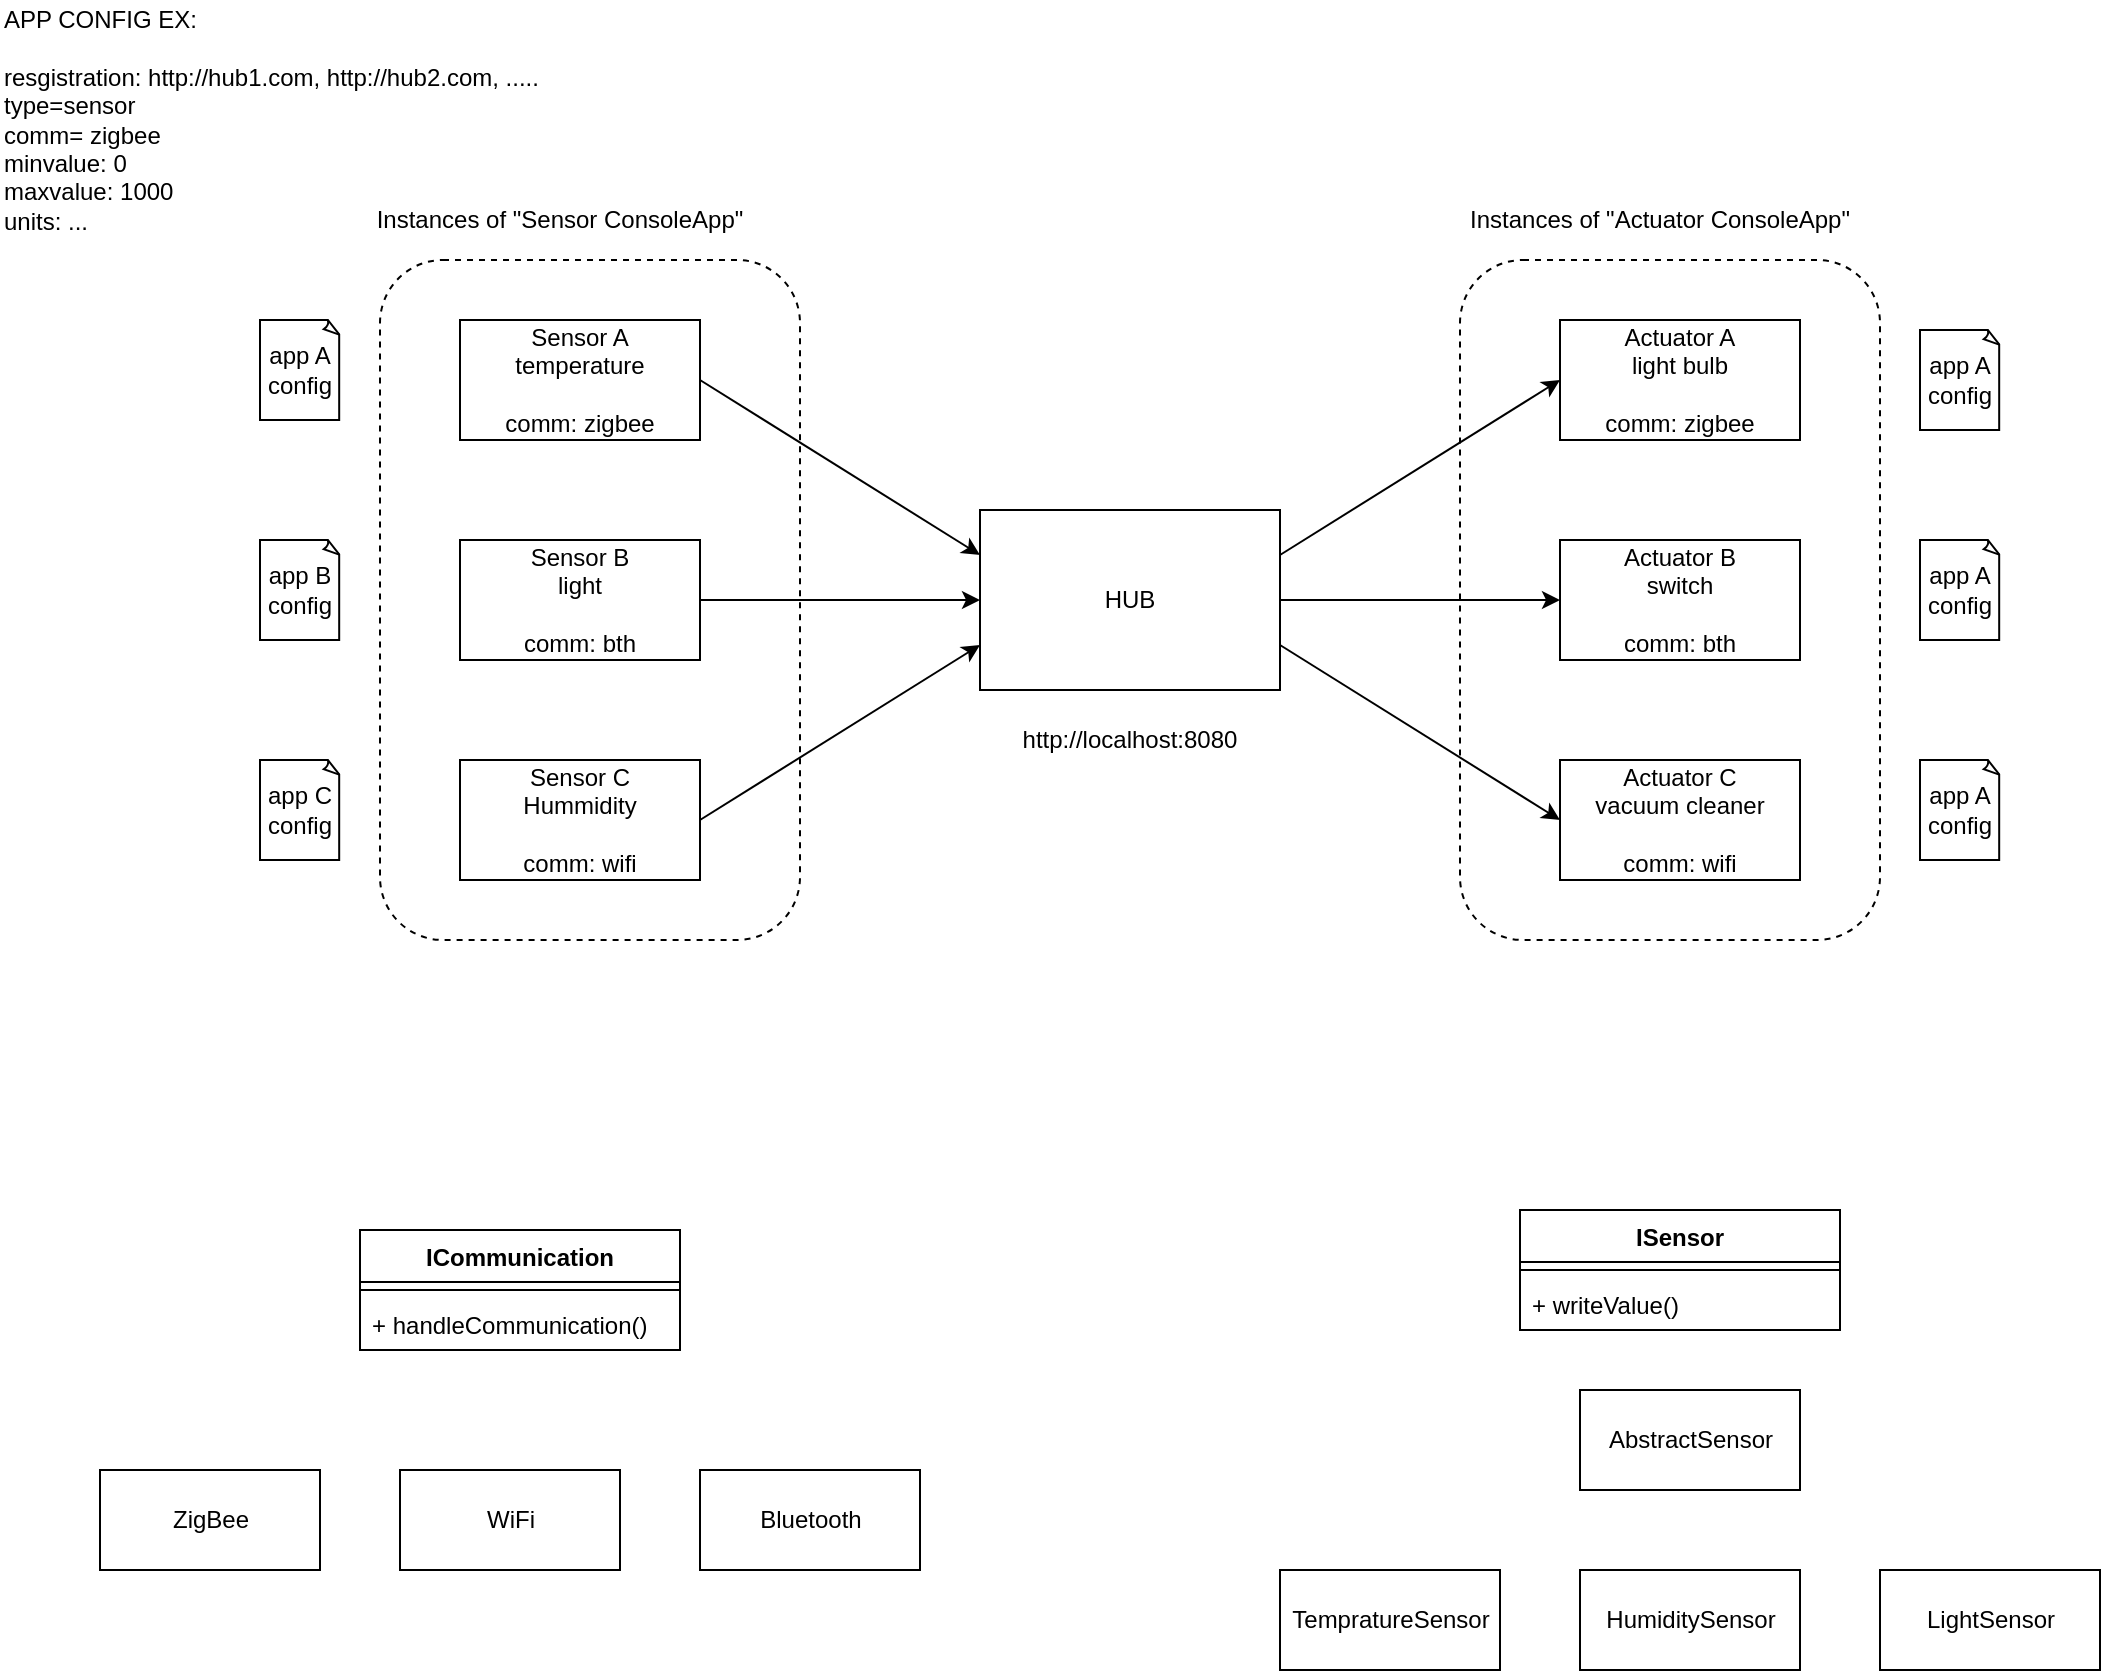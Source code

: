 <mxfile version="13.7.8" type="device" pages="3"><diagram id="p1jBuXstrerplIq_5mwK" name="General overview"><mxGraphModel dx="1422" dy="846" grid="1" gridSize="10" guides="1" tooltips="1" connect="1" arrows="1" fold="1" page="1" pageScale="1" pageWidth="1100" pageHeight="850" math="0" shadow="0"><root><mxCell id="0"/><mxCell id="1" parent="0"/><mxCell id="sXrdYi7CsLaXlmK37WDP-30" value="" style="rounded=1;whiteSpace=wrap;html=1;fillColor=none;dashed=1;" vertex="1" parent="1"><mxGeometry x="740" y="135" width="210" height="340" as="geometry"/></mxCell><mxCell id="sXrdYi7CsLaXlmK37WDP-16" value="" style="rounded=1;whiteSpace=wrap;html=1;fillColor=none;dashed=1;" vertex="1" parent="1"><mxGeometry x="200" y="135" width="210" height="340" as="geometry"/></mxCell><mxCell id="sXrdYi7CsLaXlmK37WDP-2" value="HUB" style="rounded=0;whiteSpace=wrap;html=1;" vertex="1" parent="1"><mxGeometry x="500" y="260" width="150" height="90" as="geometry"/></mxCell><mxCell id="sXrdYi7CsLaXlmK37WDP-3" value="Sensor A&lt;br&gt;temperature&lt;br&gt;&lt;br&gt;comm: zigbee" style="rounded=0;whiteSpace=wrap;html=1;" vertex="1" parent="1"><mxGeometry x="240" y="165" width="120" height="60" as="geometry"/></mxCell><mxCell id="sXrdYi7CsLaXlmK37WDP-4" value="Sensor B&lt;br&gt;light&lt;br&gt;&lt;br&gt;comm: bth" style="rounded=0;whiteSpace=wrap;html=1;" vertex="1" parent="1"><mxGeometry x="240" y="275" width="120" height="60" as="geometry"/></mxCell><mxCell id="sXrdYi7CsLaXlmK37WDP-5" value="Sensor C&lt;br&gt;Hummidity&lt;br&gt;&lt;br&gt;comm: wifi" style="rounded=0;whiteSpace=wrap;html=1;" vertex="1" parent="1"><mxGeometry x="240" y="385" width="120" height="60" as="geometry"/></mxCell><mxCell id="sXrdYi7CsLaXlmK37WDP-6" value="Actuator A&lt;br&gt;light bulb&lt;br&gt;&lt;br&gt;comm: zigbee" style="rounded=0;whiteSpace=wrap;html=1;" vertex="1" parent="1"><mxGeometry x="790" y="165" width="120" height="60" as="geometry"/></mxCell><mxCell id="sXrdYi7CsLaXlmK37WDP-7" value="Actuator B&lt;br&gt;switch&lt;br&gt;&lt;br&gt;comm: bth" style="rounded=0;whiteSpace=wrap;html=1;" vertex="1" parent="1"><mxGeometry x="790" y="275" width="120" height="60" as="geometry"/></mxCell><mxCell id="sXrdYi7CsLaXlmK37WDP-8" value="Actuator C&lt;br&gt;vacuum cleaner&lt;br&gt;&lt;br&gt;comm: wifi" style="rounded=0;whiteSpace=wrap;html=1;" vertex="1" parent="1"><mxGeometry x="790" y="385" width="120" height="60" as="geometry"/></mxCell><mxCell id="sXrdYi7CsLaXlmK37WDP-9" value="" style="endArrow=classic;html=1;entryX=0;entryY=0.25;entryDx=0;entryDy=0;exitX=1;exitY=0.5;exitDx=0;exitDy=0;" edge="1" parent="1" source="sXrdYi7CsLaXlmK37WDP-3" target="sXrdYi7CsLaXlmK37WDP-2"><mxGeometry width="50" height="50" relative="1" as="geometry"><mxPoint x="380" y="175" as="sourcePoint"/><mxPoint x="430" y="125" as="targetPoint"/></mxGeometry></mxCell><mxCell id="sXrdYi7CsLaXlmK37WDP-10" value="" style="endArrow=classic;html=1;entryX=0;entryY=0.5;entryDx=0;entryDy=0;exitX=1;exitY=0.5;exitDx=0;exitDy=0;" edge="1" parent="1" source="sXrdYi7CsLaXlmK37WDP-4" target="sXrdYi7CsLaXlmK37WDP-2"><mxGeometry width="50" height="50" relative="1" as="geometry"><mxPoint x="370" y="205" as="sourcePoint"/><mxPoint x="510" y="292.5" as="targetPoint"/></mxGeometry></mxCell><mxCell id="sXrdYi7CsLaXlmK37WDP-11" value="" style="endArrow=classic;html=1;entryX=0;entryY=0.75;entryDx=0;entryDy=0;exitX=1;exitY=0.5;exitDx=0;exitDy=0;" edge="1" parent="1" source="sXrdYi7CsLaXlmK37WDP-5" target="sXrdYi7CsLaXlmK37WDP-2"><mxGeometry width="50" height="50" relative="1" as="geometry"><mxPoint x="370" y="315" as="sourcePoint"/><mxPoint x="510" y="315" as="targetPoint"/></mxGeometry></mxCell><mxCell id="sXrdYi7CsLaXlmK37WDP-13" value="" style="endArrow=classic;html=1;entryX=0;entryY=0.5;entryDx=0;entryDy=0;exitX=1;exitY=0.25;exitDx=0;exitDy=0;" edge="1" parent="1" source="sXrdYi7CsLaXlmK37WDP-2" target="sXrdYi7CsLaXlmK37WDP-6"><mxGeometry width="50" height="50" relative="1" as="geometry"><mxPoint x="570" y="135" as="sourcePoint"/><mxPoint x="710" y="222.5" as="targetPoint"/></mxGeometry></mxCell><mxCell id="sXrdYi7CsLaXlmK37WDP-14" value="" style="endArrow=classic;html=1;entryX=0;entryY=0.5;entryDx=0;entryDy=0;exitX=1;exitY=0.5;exitDx=0;exitDy=0;" edge="1" parent="1" source="sXrdYi7CsLaXlmK37WDP-2" target="sXrdYi7CsLaXlmK37WDP-7"><mxGeometry width="50" height="50" relative="1" as="geometry"><mxPoint x="660" y="292.5" as="sourcePoint"/><mxPoint x="800" y="205" as="targetPoint"/></mxGeometry></mxCell><mxCell id="sXrdYi7CsLaXlmK37WDP-15" value="" style="endArrow=classic;html=1;entryX=0;entryY=0.5;entryDx=0;entryDy=0;exitX=1;exitY=0.75;exitDx=0;exitDy=0;" edge="1" parent="1" source="sXrdYi7CsLaXlmK37WDP-2" target="sXrdYi7CsLaXlmK37WDP-8"><mxGeometry width="50" height="50" relative="1" as="geometry"><mxPoint x="660" y="315" as="sourcePoint"/><mxPoint x="800" y="315" as="targetPoint"/></mxGeometry></mxCell><mxCell id="sXrdYi7CsLaXlmK37WDP-17" value="Instances of &quot;Sensor ConsoleApp&quot;" style="text;html=1;strokeColor=none;fillColor=none;align=center;verticalAlign=middle;whiteSpace=wrap;rounded=0;dashed=1;" vertex="1" parent="1"><mxGeometry x="190" y="105" width="200" height="20" as="geometry"/></mxCell><mxCell id="sXrdYi7CsLaXlmK37WDP-18" value="app A&lt;span style=&quot;color: rgba(0 , 0 , 0 , 0) ; font-family: monospace ; font-size: 0px&quot;&gt;%3CmxGraphModel%3E%3Croot%3E%3CmxCell%20id%3D%220%22%2F%3E%3CmxCell%20id%3D%221%22%20parent%3D%220%22%2F%3E%3CmxCell%20id%3D%222%22%20value%3D%22%22%20style%3D%22endArrow%3Dclassic%3Bhtml%3D1%3BentryX%3D0%3BentryY%3D0.5%3BentryDx%3D0%3BentryDy%3D0%3BexitX%3D1%3BexitY%3D0.5%3BexitDx%3D0%3BexitDy%3D0%3B%22%20edge%3D%221%22%20parent%3D%221%22%3E%3CmxGeometry%20width%3D%2250%22%20height%3D%2250%22%20relative%3D%221%22%20as%3D%22geometry%22%3E%3CmxPoint%20x%3D%22570%22%20y%3D%22310%22%20as%3D%22sourcePoint%22%2F%3E%3CmxPoint%20x%3D%22710%22%20y%3D%22310%22%20as%3D%22targetPoint%22%2F%3E%3C%2FmxGeometry%3E%3C%2FmxCell%3E%3C%2Froot%3E%3C%2FmxGraphModel%3E&lt;/span&gt;&lt;br&gt;config" style="whiteSpace=wrap;html=1;shape=mxgraph.basic.document;fillColor=none;" vertex="1" parent="1"><mxGeometry x="140" y="165" width="40" height="50" as="geometry"/></mxCell><mxCell id="sXrdYi7CsLaXlmK37WDP-19" value="app B&lt;span style=&quot;color: rgba(0 , 0 , 0 , 0) ; font-family: monospace ; font-size: 0px&quot;&gt;%3CmxGraphModel%3E%3Croot%3E%3CmxCell%20id%3D%220%22%2F%3E%3CmxCell%20id%3D%221%22%20parent%3D%220%22%2F%3E%3CmxCell%20id%3D%222%22%20value%3D%22%22%20style%3D%22endArrow%3Dclassic%3Bhtml%3D1%3BentryX%3D0%3BentryY%3D0.5%3BentryDx%3D0%3BentryDy%3D0%3BexitX%3D1%3BexitY%3D0.5%3BexitDx%3D0%3BexitDy%3D0%3B%22%20edge%3D%221%22%20parent%3D%221%22%3E%3CmxGeometry%20width%3D%2250%22%20height%3D%2250%22%20relative%3D%221%22%20as%3D%22geometry%22%3E%3CmxPoint%20x%3D%22570%22%20y%3D%22310%22%20as%3D%22sourcePoint%22%2F%3E%3CmxPoint%20x%3D%22710%22%20y%3D%22310%22%20as%3D%22targetPoint%22%2F%3E%3C%2FmxGeometry%3E%3C%2FmxCell%3E%3C%2Froot%3E%3C%2FmxGraphModel%3E&lt;/span&gt;&lt;br&gt;config" style="whiteSpace=wrap;html=1;shape=mxgraph.basic.document;fillColor=none;" vertex="1" parent="1"><mxGeometry x="140" y="275" width="40" height="50" as="geometry"/></mxCell><mxCell id="sXrdYi7CsLaXlmK37WDP-20" value="app C&lt;span style=&quot;color: rgba(0 , 0 , 0 , 0) ; font-family: monospace ; font-size: 0px&quot;&gt;%3CmxGraphModel%3E%3Croot%3E%3CmxCell%20id%3D%220%22%2F%3E%3CmxCell%20id%3D%221%22%20parent%3D%220%22%2F%3E%3CmxCell%20id%3D%222%22%20value%3D%22%22%20style%3D%22endArrow%3Dclassic%3Bhtml%3D1%3BentryX%3D0%3BentryY%3D0.5%3BentryDx%3D0%3BentryDy%3D0%3BexitX%3D1%3BexitY%3D0.5%3BexitDx%3D0%3BexitDy%3D0%3B%22%20edge%3D%221%22%20parent%3D%221%22%3E%3CmxGeometry%20width%3D%2250%22%20height%3D%2250%22%20relative%3D%221%22%20as%3D%22geometry%22%3E%3CmxPoint%20x%3D%22570%22%20y%3D%22310%22%20as%3D%22sourcePoint%22%2F%3E%3CmxPoint%20x%3D%22710%22%20y%3D%22310%22%20as%3D%22targetPoint%22%2F%3E%3C%2FmxGeometry%3E%3C%2FmxCell%3E%3C%2Froot%3E%3C%2FmxGraphModel%3E&lt;/span&gt;&lt;br&gt;config" style="whiteSpace=wrap;html=1;shape=mxgraph.basic.document;fillColor=none;" vertex="1" parent="1"><mxGeometry x="140" y="385" width="40" height="50" as="geometry"/></mxCell><mxCell id="sXrdYi7CsLaXlmK37WDP-21" value="http://localhost:8080" style="text;html=1;strokeColor=none;fillColor=none;align=center;verticalAlign=middle;whiteSpace=wrap;rounded=0;" vertex="1" parent="1"><mxGeometry x="480" y="365" width="190" height="20" as="geometry"/></mxCell><mxCell id="sXrdYi7CsLaXlmK37WDP-23" value="ZigBee" style="html=1;fillColor=none;" vertex="1" parent="1"><mxGeometry x="60" y="740" width="110" height="50" as="geometry"/></mxCell><mxCell id="sXrdYi7CsLaXlmK37WDP-24" value="WiFi" style="html=1;fillColor=none;" vertex="1" parent="1"><mxGeometry x="210" y="740" width="110" height="50" as="geometry"/></mxCell><mxCell id="sXrdYi7CsLaXlmK37WDP-25" value="Bluetooth" style="html=1;fillColor=none;" vertex="1" parent="1"><mxGeometry x="360" y="740" width="110" height="50" as="geometry"/></mxCell><mxCell id="sXrdYi7CsLaXlmK37WDP-31" value="Instances of &quot;Actuator ConsoleApp&quot;" style="text;html=1;strokeColor=none;fillColor=none;align=center;verticalAlign=middle;whiteSpace=wrap;rounded=0;dashed=1;" vertex="1" parent="1"><mxGeometry x="740" y="105" width="200" height="20" as="geometry"/></mxCell><mxCell id="sXrdYi7CsLaXlmK37WDP-33" value="APP CONFIG EX:&lt;br&gt;&lt;br&gt;resgistration: http://hub1.com, http://hub2.com, .....&lt;br&gt;type=sensor&lt;br&gt;comm= zigbee&lt;br&gt;minvalue: 0&lt;br&gt;maxvalue: 1000&lt;br&gt;units: ..." style="text;html=1;strokeColor=none;fillColor=none;align=left;verticalAlign=middle;whiteSpace=wrap;rounded=0;" vertex="1" parent="1"><mxGeometry x="10" y="5" width="510" height="120" as="geometry"/></mxCell><mxCell id="sXrdYi7CsLaXlmK37WDP-34" value="TempratureSensor" style="html=1;fillColor=none;" vertex="1" parent="1"><mxGeometry x="650" y="790" width="110" height="50" as="geometry"/></mxCell><mxCell id="sXrdYi7CsLaXlmK37WDP-35" value="HumiditySensor" style="html=1;fillColor=none;" vertex="1" parent="1"><mxGeometry x="800" y="790" width="110" height="50" as="geometry"/></mxCell><mxCell id="sXrdYi7CsLaXlmK37WDP-36" value="LightSensor" style="html=1;fillColor=none;" vertex="1" parent="1"><mxGeometry x="950" y="790" width="110" height="50" as="geometry"/></mxCell><mxCell id="sXrdYi7CsLaXlmK37WDP-40" value="AbstractSensor" style="html=1;fillColor=none;" vertex="1" parent="1"><mxGeometry x="800" y="700" width="110" height="50" as="geometry"/></mxCell><mxCell id="xCY1GFNEo-ht9mWG22do-1" value="app A&lt;span style=&quot;color: rgba(0 , 0 , 0 , 0) ; font-family: monospace ; font-size: 0px&quot;&gt;%3CmxGraphModel%3E%3Croot%3E%3CmxCell%20id%3D%220%22%2F%3E%3CmxCell%20id%3D%221%22%20parent%3D%220%22%2F%3E%3CmxCell%20id%3D%222%22%20value%3D%22%22%20style%3D%22endArrow%3Dclassic%3Bhtml%3D1%3BentryX%3D0%3BentryY%3D0.5%3BentryDx%3D0%3BentryDy%3D0%3BexitX%3D1%3BexitY%3D0.5%3BexitDx%3D0%3BexitDy%3D0%3B%22%20edge%3D%221%22%20parent%3D%221%22%3E%3CmxGeometry%20width%3D%2250%22%20height%3D%2250%22%20relative%3D%221%22%20as%3D%22geometry%22%3E%3CmxPoint%20x%3D%22570%22%20y%3D%22310%22%20as%3D%22sourcePoint%22%2F%3E%3CmxPoint%20x%3D%22710%22%20y%3D%22310%22%20as%3D%22targetPoint%22%2F%3E%3C%2FmxGeometry%3E%3C%2FmxCell%3E%3C%2Froot%3E%3C%2FmxGraphModel%3E&lt;/span&gt;&lt;br&gt;config" style="whiteSpace=wrap;html=1;shape=mxgraph.basic.document;fillColor=none;" vertex="1" parent="1"><mxGeometry x="970" y="170" width="40" height="50" as="geometry"/></mxCell><mxCell id="xCY1GFNEo-ht9mWG22do-2" value="app A&lt;span style=&quot;color: rgba(0 , 0 , 0 , 0) ; font-family: monospace ; font-size: 0px&quot;&gt;%3CmxGraphModel%3E%3Croot%3E%3CmxCell%20id%3D%220%22%2F%3E%3CmxCell%20id%3D%221%22%20parent%3D%220%22%2F%3E%3CmxCell%20id%3D%222%22%20value%3D%22%22%20style%3D%22endArrow%3Dclassic%3Bhtml%3D1%3BentryX%3D0%3BentryY%3D0.5%3BentryDx%3D0%3BentryDy%3D0%3BexitX%3D1%3BexitY%3D0.5%3BexitDx%3D0%3BexitDy%3D0%3B%22%20edge%3D%221%22%20parent%3D%221%22%3E%3CmxGeometry%20width%3D%2250%22%20height%3D%2250%22%20relative%3D%221%22%20as%3D%22geometry%22%3E%3CmxPoint%20x%3D%22570%22%20y%3D%22310%22%20as%3D%22sourcePoint%22%2F%3E%3CmxPoint%20x%3D%22710%22%20y%3D%22310%22%20as%3D%22targetPoint%22%2F%3E%3C%2FmxGeometry%3E%3C%2FmxCell%3E%3C%2Froot%3E%3C%2FmxGraphModel%3E&lt;/span&gt;&lt;br&gt;config" style="whiteSpace=wrap;html=1;shape=mxgraph.basic.document;fillColor=none;" vertex="1" parent="1"><mxGeometry x="970" y="275" width="40" height="50" as="geometry"/></mxCell><mxCell id="xCY1GFNEo-ht9mWG22do-3" value="app A&lt;span style=&quot;color: rgba(0 , 0 , 0 , 0) ; font-family: monospace ; font-size: 0px&quot;&gt;%3CmxGraphModel%3E%3Croot%3E%3CmxCell%20id%3D%220%22%2F%3E%3CmxCell%20id%3D%221%22%20parent%3D%220%22%2F%3E%3CmxCell%20id%3D%222%22%20value%3D%22%22%20style%3D%22endArrow%3Dclassic%3Bhtml%3D1%3BentryX%3D0%3BentryY%3D0.5%3BentryDx%3D0%3BentryDy%3D0%3BexitX%3D1%3BexitY%3D0.5%3BexitDx%3D0%3BexitDy%3D0%3B%22%20edge%3D%221%22%20parent%3D%221%22%3E%3CmxGeometry%20width%3D%2250%22%20height%3D%2250%22%20relative%3D%221%22%20as%3D%22geometry%22%3E%3CmxPoint%20x%3D%22570%22%20y%3D%22310%22%20as%3D%22sourcePoint%22%2F%3E%3CmxPoint%20x%3D%22710%22%20y%3D%22310%22%20as%3D%22targetPoint%22%2F%3E%3C%2FmxGeometry%3E%3C%2FmxCell%3E%3C%2Froot%3E%3C%2FmxGraphModel%3E&lt;/span&gt;&lt;br&gt;config" style="whiteSpace=wrap;html=1;shape=mxgraph.basic.document;fillColor=none;" vertex="1" parent="1"><mxGeometry x="970" y="385" width="40" height="50" as="geometry"/></mxCell><mxCell id="sXrdYi7CsLaXlmK37WDP-26" value="ICommunication" style="swimlane;fontStyle=1;align=center;verticalAlign=top;childLayout=stackLayout;horizontal=1;startSize=26;horizontalStack=0;resizeParent=1;resizeParentMax=0;resizeLast=0;collapsible=1;marginBottom=0;fillColor=none;" vertex="1" parent="1"><mxGeometry x="190" y="620" width="160" height="60" as="geometry"/></mxCell><mxCell id="sXrdYi7CsLaXlmK37WDP-28" value="" style="line;strokeWidth=1;fillColor=none;align=left;verticalAlign=middle;spacingTop=-1;spacingLeft=3;spacingRight=3;rotatable=0;labelPosition=right;points=[];portConstraint=eastwest;" vertex="1" parent="sXrdYi7CsLaXlmK37WDP-26"><mxGeometry y="26" width="160" height="8" as="geometry"/></mxCell><mxCell id="sXrdYi7CsLaXlmK37WDP-29" value="+ handleCommunication()" style="text;strokeColor=none;fillColor=none;align=left;verticalAlign=top;spacingLeft=4;spacingRight=4;overflow=hidden;rotatable=0;points=[[0,0.5],[1,0.5]];portConstraint=eastwest;" vertex="1" parent="sXrdYi7CsLaXlmK37WDP-26"><mxGeometry y="34" width="160" height="26" as="geometry"/></mxCell><mxCell id="sXrdYi7CsLaXlmK37WDP-37" value="ISensor" style="swimlane;fontStyle=1;align=center;verticalAlign=top;childLayout=stackLayout;horizontal=1;startSize=26;horizontalStack=0;resizeParent=1;resizeParentMax=0;resizeLast=0;collapsible=1;marginBottom=0;fillColor=none;" vertex="1" parent="1"><mxGeometry x="770" y="610" width="160" height="60" as="geometry"/></mxCell><mxCell id="sXrdYi7CsLaXlmK37WDP-38" value="" style="line;strokeWidth=1;fillColor=none;align=left;verticalAlign=middle;spacingTop=-1;spacingLeft=3;spacingRight=3;rotatable=0;labelPosition=right;points=[];portConstraint=eastwest;" vertex="1" parent="sXrdYi7CsLaXlmK37WDP-37"><mxGeometry y="26" width="160" height="8" as="geometry"/></mxCell><mxCell id="sXrdYi7CsLaXlmK37WDP-39" value="+ writeValue()" style="text;strokeColor=none;fillColor=none;align=left;verticalAlign=top;spacingLeft=4;spacingRight=4;overflow=hidden;rotatable=0;points=[[0,0.5],[1,0.5]];portConstraint=eastwest;" vertex="1" parent="sXrdYi7CsLaXlmK37WDP-37"><mxGeometry y="34" width="160" height="26" as="geometry"/></mxCell></root></mxGraphModel></diagram><diagram name="SensorRegistration" id="dSoyzLg9EDcjgUdiCajV"><mxGraphModel dx="474" dy="282" grid="1" gridSize="10" guides="1" tooltips="1" connect="1" arrows="1" fold="1" page="1" pageScale="1" pageWidth="1100" pageHeight="850" math="0" shadow="0"><root><mxCell id="kWhI90Z-G09A2BMAJE9P-0"/><mxCell id="kWhI90Z-G09A2BMAJE9P-1" parent="kWhI90Z-G09A2BMAJE9P-0"/><mxCell id="kWhI90Z-G09A2BMAJE9P-2" value="sensor" style="rounded=0;whiteSpace=wrap;html=1;fillColor=none;" vertex="1" parent="kWhI90Z-G09A2BMAJE9P-1"><mxGeometry x="80" y="30" width="120" height="60" as="geometry"/></mxCell><mxCell id="kWhI90Z-G09A2BMAJE9P-3" value="" style="endArrow=none;dashed=1;html=1;entryX=0.5;entryY=1;entryDx=0;entryDy=0;" edge="1" parent="kWhI90Z-G09A2BMAJE9P-1" target="kWhI90Z-G09A2BMAJE9P-2"><mxGeometry width="50" height="50" relative="1" as="geometry"><mxPoint x="140" y="380" as="sourcePoint"/><mxPoint x="170" y="120" as="targetPoint"/></mxGeometry></mxCell><mxCell id="kWhI90Z-G09A2BMAJE9P-4" value="Hub" style="rounded=0;whiteSpace=wrap;html=1;fillColor=none;" vertex="1" parent="kWhI90Z-G09A2BMAJE9P-1"><mxGeometry x="270" y="30" width="120" height="60" as="geometry"/></mxCell><mxCell id="kWhI90Z-G09A2BMAJE9P-5" value="" style="endArrow=none;dashed=1;html=1;entryX=0.5;entryY=1;entryDx=0;entryDy=0;" edge="1" parent="kWhI90Z-G09A2BMAJE9P-1" target="kWhI90Z-G09A2BMAJE9P-4"><mxGeometry width="50" height="50" relative="1" as="geometry"><mxPoint x="330" y="380" as="sourcePoint"/><mxPoint x="360" y="120" as="targetPoint"/></mxGeometry></mxCell><mxCell id="kWhI90Z-G09A2BMAJE9P-6" value="" style="endArrow=classic;html=1;" edge="1" parent="kWhI90Z-G09A2BMAJE9P-1"><mxGeometry width="50" height="50" relative="1" as="geometry"><mxPoint x="140" y="130" as="sourcePoint"/><mxPoint x="330" y="130" as="targetPoint"/></mxGeometry></mxCell><mxCell id="kWhI90Z-G09A2BMAJE9P-7" value="post resgitration" style="edgeLabel;html=1;align=center;verticalAlign=middle;resizable=0;points=[];" vertex="1" connectable="0" parent="kWhI90Z-G09A2BMAJE9P-6"><mxGeometry x="-0.152" y="-3" relative="1" as="geometry"><mxPoint x="7.59" y="-13" as="offset"/></mxGeometry></mxCell><mxCell id="kWhI90Z-G09A2BMAJE9P-8" value="" style="endArrow=classic;html=1;" edge="1" parent="kWhI90Z-G09A2BMAJE9P-1"><mxGeometry width="50" height="50" relative="1" as="geometry"><mxPoint x="330" y="160" as="sourcePoint"/><mxPoint x="140" y="160" as="targetPoint"/></mxGeometry></mxCell><mxCell id="kWhI90Z-G09A2BMAJE9P-9" value="ID, writeURL" style="edgeLabel;html=1;align=center;verticalAlign=middle;resizable=0;points=[];" vertex="1" connectable="0" parent="kWhI90Z-G09A2BMAJE9P-8"><mxGeometry x="0.25" relative="1" as="geometry"><mxPoint x="18.67" y="-10" as="offset"/></mxGeometry></mxCell></root></mxGraphModel></diagram><diagram name="Copy of Copy of Page-2" id="pTtanGFhWqAdYzSziGxQ"><mxGraphModel dx="2031" dy="1209" grid="1" gridSize="10" guides="1" tooltips="1" connect="1" arrows="1" fold="1" page="1" pageScale="1" pageWidth="1100" pageHeight="850" math="0" shadow="0"><root><mxCell id="E2DnXG1RL7l58o9-N83c-0"/><mxCell id="E2DnXG1RL7l58o9-N83c-1" parent="E2DnXG1RL7l58o9-N83c-0"/><mxCell id="E2DnXG1RL7l58o9-N83c-2" value="sensor" style="rounded=0;whiteSpace=wrap;html=1;fillColor=none;" vertex="1" parent="E2DnXG1RL7l58o9-N83c-1"><mxGeometry x="80" y="30" width="120" height="60" as="geometry"/></mxCell><mxCell id="E2DnXG1RL7l58o9-N83c-3" value="" style="endArrow=none;dashed=1;html=1;entryX=0.5;entryY=1;entryDx=0;entryDy=0;" edge="1" parent="E2DnXG1RL7l58o9-N83c-1" target="E2DnXG1RL7l58o9-N83c-2"><mxGeometry width="50" height="50" relative="1" as="geometry"><mxPoint x="140" y="380" as="sourcePoint"/><mxPoint x="170" y="120" as="targetPoint"/></mxGeometry></mxCell><mxCell id="E2DnXG1RL7l58o9-N83c-4" value="Hub" style="rounded=0;whiteSpace=wrap;html=1;fillColor=none;" vertex="1" parent="E2DnXG1RL7l58o9-N83c-1"><mxGeometry x="270" y="30" width="120" height="60" as="geometry"/></mxCell><mxCell id="E2DnXG1RL7l58o9-N83c-5" value="" style="endArrow=none;dashed=1;html=1;entryX=0.5;entryY=1;entryDx=0;entryDy=0;" edge="1" parent="E2DnXG1RL7l58o9-N83c-1" target="E2DnXG1RL7l58o9-N83c-4"><mxGeometry width="50" height="50" relative="1" as="geometry"><mxPoint x="330" y="380" as="sourcePoint"/><mxPoint x="360" y="120" as="targetPoint"/></mxGeometry></mxCell><mxCell id="E2DnXG1RL7l58o9-N83c-6" value="" style="endArrow=classic;html=1;" edge="1" parent="E2DnXG1RL7l58o9-N83c-1"><mxGeometry width="50" height="50" relative="1" as="geometry"><mxPoint x="150" y="130" as="sourcePoint"/><mxPoint x="320" y="130" as="targetPoint"/></mxGeometry></mxCell><mxCell id="E2DnXG1RL7l58o9-N83c-7" value="post resgitration" style="edgeLabel;html=1;align=center;verticalAlign=middle;resizable=0;points=[];" vertex="1" connectable="0" parent="E2DnXG1RL7l58o9-N83c-6"><mxGeometry x="-0.152" y="-3" relative="1" as="geometry"><mxPoint as="offset"/></mxGeometry></mxCell><mxCell id="E2DnXG1RL7l58o9-N83c-8" value="" style="endArrow=classic;html=1;" edge="1" parent="E2DnXG1RL7l58o9-N83c-1"><mxGeometry width="50" height="50" relative="1" as="geometry"><mxPoint x="320" y="180" as="sourcePoint"/><mxPoint x="150" y="180" as="targetPoint"/></mxGeometry></mxCell><mxCell id="E2DnXG1RL7l58o9-N83c-9" value="ID, writeURL" style="edgeLabel;html=1;align=center;verticalAlign=middle;resizable=0;points=[];" vertex="1" connectable="0" parent="E2DnXG1RL7l58o9-N83c-8"><mxGeometry x="0.25" relative="1" as="geometry"><mxPoint as="offset"/></mxGeometry></mxCell><mxCell id="E2DnXG1RL7l58o9-N83c-10" value="" style="endArrow=classic;html=1;" edge="1" parent="E2DnXG1RL7l58o9-N83c-1"><mxGeometry width="50" height="50" relative="1" as="geometry"><mxPoint x="140" y="230" as="sourcePoint"/><mxPoint x="330" y="230" as="targetPoint"/></mxGeometry></mxCell><mxCell id="E2DnXG1RL7l58o9-N83c-11" value="post writeURL" style="edgeLabel;html=1;align=center;verticalAlign=middle;resizable=0;points=[];" vertex="1" connectable="0" parent="E2DnXG1RL7l58o9-N83c-10"><mxGeometry x="-0.651" y="-2" relative="1" as="geometry"><mxPoint as="offset"/></mxGeometry></mxCell><mxCell id="E2DnXG1RL7l58o9-N83c-12" value="while true" style="text;html=1;strokeColor=none;fillColor=none;align=center;verticalAlign=middle;whiteSpace=wrap;rounded=0;dashed=1;" vertex="1" parent="E2DnXG1RL7l58o9-N83c-1"><mxGeometry x="30" y="220" width="40" height="20" as="geometry"/></mxCell><mxCell id="E2DnXG1RL7l58o9-N83c-13" value="what is the comm method?" style="edgeStyle=orthogonalEdgeStyle;html=1;align=left;spacingLeft=2;endArrow=block;rounded=0;entryX=1;entryY=0;" edge="1" parent="E2DnXG1RL7l58o9-N83c-1"><mxGeometry relative="1" as="geometry"><mxPoint x="330" y="230" as="sourcePoint"/><Array as="points"><mxPoint x="355" y="230"/></Array><mxPoint x="335" y="250" as="targetPoint"/></mxGeometry></mxCell><mxCell id="E2DnXG1RL7l58o9-N83c-14" value="what is the comm method?" style="edgeStyle=orthogonalEdgeStyle;html=1;align=left;spacingLeft=2;endArrow=block;rounded=0;entryX=1;entryY=0;" edge="1" parent="E2DnXG1RL7l58o9-N83c-1"><mxGeometry relative="1" as="geometry"><mxPoint x="330" y="290" as="sourcePoint"/><Array as="points"><mxPoint x="355" y="290"/></Array><mxPoint x="335" y="310" as="targetPoint"/></mxGeometry></mxCell><mxCell id="E2DnXG1RL7l58o9-N83c-15" value="get from factory" style="html=1;verticalAlign=bottom;endArrow=block;" edge="1" parent="E2DnXG1RL7l58o9-N83c-1"><mxGeometry width="80" relative="1" as="geometry"><mxPoint x="330" y="270" as="sourcePoint"/><mxPoint x="590" y="270" as="targetPoint"/></mxGeometry></mxCell></root></mxGraphModel></diagram></mxfile>